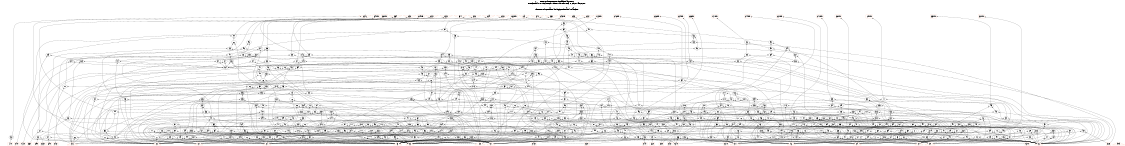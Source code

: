 # Network structure generated by ABC

digraph network {
size = "7.5,10";
center = true;
edge [dir = back];

{
  node [shape = plaintext];
  edge [style = invis];
  LevelTitle1 [label=""];
  LevelTitle2 [label=""];
  Level20 [label = ""];
  Level19 [label = ""];
  Level18 [label = ""];
  Level17 [label = ""];
  Level16 [label = ""];
  Level15 [label = ""];
  Level14 [label = ""];
  Level13 [label = ""];
  Level12 [label = ""];
  Level11 [label = ""];
  Level10 [label = ""];
  Level9 [label = ""];
  Level8 [label = ""];
  Level7 [label = ""];
  Level6 [label = ""];
  Level5 [label = ""];
  Level4 [label = ""];
  Level3 [label = ""];
  Level2 [label = ""];
  Level1 [label = ""];
  Level0 [label = ""];
  LevelTitle1 ->  LevelTitle2 ->  Level20 ->  Level19 ->  Level18 ->  Level17 ->  Level16 ->  Level15 ->  Level14 ->  Level13 ->  Level12 ->  Level11 ->  Level10 ->  Level9 ->  Level8 ->  Level7 ->  Level6 ->  Level5 ->  Level4 ->  Level3 ->  Level2 ->  Level1 ->  Level0;
}

{
  rank = same;
  LevelTitle1;
  title1 [shape=plaintext,
          fontsize=20,
          fontname = "Times-Roman",
          label="Network structure visualized by ABC\nBenchmark \"s1196.bench\". Time was Thu Oct  8 20:27:45 2020. "
         ];
}

{
  rank = same;
  LevelTitle2;
  title2 [shape=plaintext,
          fontsize=18,
          fontname = "Times-Roman",
          label="The network contains 478 logic nodes and 18 latches.\n"
         ];
}

{
  rank = same;
  Level20;
  Node16 [label = "G546", shape = invtriangle, color = coral, fillcolor = coral];
  Node17 [label = "G539", shape = invtriangle, color = coral, fillcolor = coral];
  Node18 [label = "G550", shape = invtriangle, color = coral, fillcolor = coral];
  Node19 [label = "G551", shape = invtriangle, color = coral, fillcolor = coral];
  Node20 [label = "G552", shape = invtriangle, color = coral, fillcolor = coral];
  Node21 [label = "G547", shape = invtriangle, color = coral, fillcolor = coral];
  Node22 [label = "G548", shape = invtriangle, color = coral, fillcolor = coral];
  Node23 [label = "G549", shape = invtriangle, color = coral, fillcolor = coral];
  Node24 [label = "G530", shape = invtriangle, color = coral, fillcolor = coral];
  Node25 [label = "G45", shape = invtriangle, color = coral, fillcolor = coral];
  Node26 [label = "G542", shape = invtriangle, color = coral, fillcolor = coral];
  Node27 [label = "G532", shape = invtriangle, color = coral, fillcolor = coral];
  Node28 [label = "G535", shape = invtriangle, color = coral, fillcolor = coral];
  Node29 [label = "G537", shape = invtriangle, color = coral, fillcolor = coral];
  Node31 [label = "G29L_in", shape = box, color = coral, fillcolor = coral];
  Node34 [label = "G30L_in", shape = box, color = coral, fillcolor = coral];
  Node37 [label = "G31L_in", shape = box, color = coral, fillcolor = coral];
  Node40 [label = "G32L_in", shape = box, color = coral, fillcolor = coral];
  Node43 [label = "G33L_in", shape = box, color = coral, fillcolor = coral];
  Node46 [label = "G34L_in", shape = box, color = coral, fillcolor = coral];
  Node49 [label = "G35L_in", shape = box, color = coral, fillcolor = coral];
  Node52 [label = "G36L_in", shape = box, color = coral, fillcolor = coral];
  Node55 [label = "G37L_in", shape = box, color = coral, fillcolor = coral];
  Node58 [label = "G38L_in", shape = box, color = coral, fillcolor = coral];
  Node61 [label = "G39L_in", shape = box, color = coral, fillcolor = coral];
  Node64 [label = "G40L_in", shape = box, color = coral, fillcolor = coral];
  Node67 [label = "G41L_in", shape = box, color = coral, fillcolor = coral];
  Node70 [label = "G42L_in", shape = box, color = coral, fillcolor = coral];
  Node73 [label = "G43L_in", shape = box, color = coral, fillcolor = coral];
  Node76 [label = "G44L_in", shape = box, color = coral, fillcolor = coral];
  Node79 [label = "G45L_in", shape = box, color = coral, fillcolor = coral];
  Node82 [label = "G46L_in", shape = box, color = coral, fillcolor = coral];
}

{
  rank = same;
  Level19;
  Node466 [label = "466\n", shape = ellipse];
}

{
  rank = same;
  Level18;
  Node424 [label = "424\n", shape = ellipse];
  Node441 [label = "441\n", shape = ellipse];
  Node454 [label = "454\n", shape = ellipse];
}

{
  rank = same;
  Level17;
  Node270 [label = "270\n", shape = ellipse];
  Node423 [label = "423\n", shape = ellipse];
  Node436 [label = "436\n", shape = ellipse];
  Node453 [label = "453\n", shape = ellipse];
}

{
  rank = same;
  Level16;
  Node268 [label = "268\n", shape = ellipse];
  Node298 [label = "298\n", shape = ellipse];
  Node392 [label = "392\n", shape = ellipse];
  Node422 [label = "422\n", shape = ellipse];
  Node435 [label = "435\n", shape = ellipse];
  Node449 [label = "449\n", shape = ellipse];
  Node516 [label = "516\n", shape = ellipse];
}

{
  rank = same;
  Level15;
  Node253 [label = "253\n", shape = ellipse];
  Node296 [label = "296\n", shape = ellipse];
  Node317 [label = "317\n", shape = ellipse];
  Node362 [label = "362\n", shape = ellipse];
  Node390 [label = "390\n", shape = ellipse];
  Node391 [label = "391\n", shape = ellipse];
  Node420 [label = "420\n", shape = ellipse];
  Node428 [label = "428\n", shape = ellipse];
  Node434 [label = "434\n", shape = ellipse];
  Node448 [label = "448\n", shape = ellipse];
}

{
  rank = same;
  Level14;
  Node246 [label = "246\n", shape = ellipse];
  Node252 [label = "252\n", shape = ellipse];
  Node269 [label = "269\n", shape = ellipse];
  Node295 [label = "295\n", shape = ellipse];
  Node297 [label = "297\n", shape = ellipse];
  Node316 [label = "316\n", shape = ellipse];
  Node336 [label = "336\n", shape = ellipse];
  Node345 [label = "345\n", shape = ellipse];
  Node360 [label = "360\n", shape = ellipse];
  Node375 [label = "375\n", shape = ellipse];
  Node387 [label = "387\n", shape = ellipse];
  Node389 [label = "389\n", shape = ellipse];
  Node410 [label = "410\n", shape = ellipse];
  Node413 [label = "413\n", shape = ellipse];
  Node427 [label = "427\n", shape = ellipse];
  Node433 [label = "433\n", shape = ellipse];
  Node445 [label = "445\n", shape = ellipse];
  Node452 [label = "452\n", shape = ellipse];
  Node515 [label = "515\n", shape = ellipse];
  Node544 [label = "544\n", shape = ellipse];
}

{
  rank = same;
  Level13;
  Node245 [label = "245\n", shape = ellipse];
  Node251 [label = "251\n", shape = ellipse];
  Node265 [label = "265\n", shape = ellipse];
  Node283 [label = "283\n", shape = ellipse];
  Node287 [label = "287\n", shape = ellipse];
  Node307 [label = "307\n", shape = ellipse];
  Node335 [label = "335\n", shape = ellipse];
  Node337 [label = "337\n", shape = ellipse];
  Node347 [label = "347\n", shape = ellipse];
  Node361 [label = "361\n", shape = ellipse];
  Node371 [label = "371\n", shape = ellipse];
  Node374 [label = "374\n", shape = ellipse];
  Node386 [label = "386\n", shape = ellipse];
  Node404 [label = "404\n", shape = ellipse];
  Node409 [label = "409\n", shape = ellipse];
  Node412 [label = "412\n", shape = ellipse];
  Node421 [label = "421\n", shape = ellipse];
  Node426 [label = "426\n", shape = ellipse];
  Node431 [label = "431\n", shape = ellipse];
  Node432 [label = "432\n", shape = ellipse];
  Node440 [label = "440\n", shape = ellipse];
  Node444 [label = "444\n", shape = ellipse];
  Node465 [label = "465\n", shape = ellipse];
  Node484 [label = "484\n", shape = ellipse];
  Node489 [label = "489\n", shape = ellipse];
  Node513 [label = "513\n", shape = ellipse];
  Node543 [label = "543\n", shape = ellipse];
}

{
  rank = same;
  Level12;
  Node137 [label = "137\n", shape = ellipse];
  Node191 [label = "191\n", shape = ellipse];
  Node244 [label = "244\n", shape = ellipse];
  Node250 [label = "250\n", shape = ellipse];
  Node264 [label = "264\n", shape = ellipse];
  Node286 [label = "286\n", shape = ellipse];
  Node294 [label = "294\n", shape = ellipse];
  Node306 [label = "306\n", shape = ellipse];
  Node359 [label = "359\n", shape = ellipse];
  Node373 [label = "373\n", shape = ellipse];
  Node406 [label = "406\n", shape = ellipse];
  Node411 [label = "411\n", shape = ellipse];
  Node415 [label = "415\n", shape = ellipse];
  Node419 [label = "419\n", shape = ellipse];
  Node425 [label = "425\n", shape = ellipse];
  Node430 [label = "430\n", shape = ellipse];
  Node447 [label = "447\n", shape = ellipse];
  Node482 [label = "482\n", shape = ellipse];
  Node488 [label = "488\n", shape = ellipse];
  Node542 [label = "542\n", shape = ellipse];
}

{
  rank = same;
  Level11;
  Node136 [label = "136\n", shape = ellipse];
  Node190 [label = "190\n", shape = ellipse];
  Node243 [label = "243\n", shape = ellipse];
  Node248 [label = "248\n", shape = ellipse];
  Node249 [label = "249\n", shape = ellipse];
  Node263 [label = "263\n", shape = ellipse];
  Node285 [label = "285\n", shape = ellipse];
  Node293 [label = "293\n", shape = ellipse];
  Node305 [label = "305\n", shape = ellipse];
  Node372 [label = "372\n", shape = ellipse];
  Node405 [label = "405\n", shape = ellipse];
  Node414 [label = "414\n", shape = ellipse];
  Node487 [label = "487\n", shape = ellipse];
}

{
  rank = same;
  Level10;
  Node128 [label = "128\n", shape = ellipse];
  Node188 [label = "188\n", shape = ellipse];
  Node219 [label = "219\n", shape = ellipse];
  Node241 [label = "241\n", shape = ellipse];
  Node485 [label = "485\n", shape = ellipse];
  Node560 [label = "560\n", shape = ellipse];
}

{
  rank = same;
  Level9;
  Node126 [label = "126\n", shape = ellipse];
  Node153 [label = "153\n", shape = ellipse];
  Node187 [label = "187\n", shape = ellipse];
  Node213 [label = "213\n", shape = ellipse];
  Node240 [label = "240\n", shape = ellipse];
  Node258 [label = "258\n", shape = ellipse];
  Node272 [label = "272\n", shape = ellipse];
  Node315 [label = "315\n", shape = ellipse];
  Node350 [label = "350\n", shape = ellipse];
  Node557 [label = "557\n", shape = ellipse];
}

{
  rank = same;
  Level8;
  Node125 [label = "125\n", shape = ellipse];
  Node127 [label = "127\n", shape = ellipse];
  Node151 [label = "151\n", shape = ellipse];
  Node184 [label = "184\n", shape = ellipse];
  Node186 [label = "186\n", shape = ellipse];
  Node211 [label = "211\n", shape = ellipse];
  Node239 [label = "239\n", shape = ellipse];
  Node256 [label = "256\n", shape = ellipse];
  Node483 [label = "483\n", shape = ellipse];
  Node556 [label = "556\n", shape = ellipse];
}

{
  rank = same;
  Level7;
  Node100 [label = "100\n", shape = ellipse];
  Node119 [label = "119\n", shape = ellipse];
  Node124 [label = "124\n", shape = ellipse];
  Node135 [label = "135\n", shape = ellipse];
  Node149 [label = "149\n", shape = ellipse];
  Node174 [label = "174\n", shape = ellipse];
  Node182 [label = "182\n", shape = ellipse];
  Node202 [label = "202\n", shape = ellipse];
  Node210 [label = "210\n", shape = ellipse];
  Node231 [label = "231\n", shape = ellipse];
  Node255 [label = "255\n", shape = ellipse];
  Node282 [label = "282\n", shape = ellipse];
  Node334 [label = "334\n", shape = ellipse];
  Node358 [label = "358\n", shape = ellipse];
  Node370 [label = "370\n", shape = ellipse];
  Node403 [label = "403\n", shape = ellipse];
  Node464 [label = "464\n", shape = ellipse];
  Node511 [label = "511\n", shape = ellipse];
  Node525 [label = "525\n", shape = ellipse];
  Node535 [label = "535\n", shape = ellipse];
  Node555 [label = "555\n", shape = ellipse];
  Node559 [label = "559\n", shape = ellipse];
}

{
  rank = same;
  Level6;
  Node99 [label = "99\n", shape = ellipse];
  Node118 [label = "118\n", shape = ellipse];
  Node123 [label = "123\n", shape = ellipse];
  Node134 [label = "134\n", shape = ellipse];
  Node148 [label = "148\n", shape = ellipse];
  Node173 [label = "173\n", shape = ellipse];
  Node181 [label = "181\n", shape = ellipse];
  Node201 [label = "201\n", shape = ellipse];
  Node208 [label = "208\n", shape = ellipse];
  Node218 [label = "218\n", shape = ellipse];
  Node230 [label = "230\n", shape = ellipse];
  Node281 [label = "281\n", shape = ellipse];
  Node314 [label = "314\n", shape = ellipse];
  Node333 [label = "333\n", shape = ellipse];
  Node344 [label = "344\n", shape = ellipse];
  Node357 [label = "357\n", shape = ellipse];
  Node369 [label = "369\n", shape = ellipse];
  Node402 [label = "402\n", shape = ellipse];
  Node408 [label = "408\n", shape = ellipse];
  Node418 [label = "418\n", shape = ellipse];
  Node463 [label = "463\n", shape = ellipse];
  Node493 [label = "493\n", shape = ellipse];
  Node509 [label = "509\n", shape = ellipse];
  Node524 [label = "524\n", shape = ellipse];
  Node534 [label = "534\n", shape = ellipse];
  Node541 [label = "541\n", shape = ellipse];
  Node554 [label = "554\n", shape = ellipse];
  Node558 [label = "558\n", shape = ellipse];
}

{
  rank = same;
  Level5;
  Node94 [label = "94\n", shape = ellipse];
  Node116 [label = "116\n", shape = ellipse];
  Node117 [label = "117\n", shape = ellipse];
  Node122 [label = "122\n", shape = ellipse];
  Node133 [label = "133\n", shape = ellipse];
  Node146 [label = "146\n", shape = ellipse];
  Node150 [label = "150\n", shape = ellipse];
  Node172 [label = "172\n", shape = ellipse];
  Node180 [label = "180\n", shape = ellipse];
  Node185 [label = "185\n", shape = ellipse];
  Node198 [label = "198\n", shape = ellipse];
  Node207 [label = "207\n", shape = ellipse];
  Node217 [label = "217\n", shape = ellipse];
  Node229 [label = "229\n", shape = ellipse];
  Node280 [label = "280\n", shape = ellipse];
  Node292 [label = "292\n", shape = ellipse];
  Node304 [label = "304\n", shape = ellipse];
  Node313 [label = "313\n", shape = ellipse];
  Node322 [label = "322\n", shape = ellipse];
  Node332 [label = "332\n", shape = ellipse];
  Node343 [label = "343\n", shape = ellipse];
  Node356 [label = "356\n", shape = ellipse];
  Node368 [label = "368\n", shape = ellipse];
  Node400 [label = "400\n", shape = ellipse];
  Node407 [label = "407\n", shape = ellipse];
  Node417 [label = "417\n", shape = ellipse];
  Node439 [label = "439\n", shape = ellipse];
  Node446 [label = "446\n", shape = ellipse];
  Node462 [label = "462\n", shape = ellipse];
  Node479 [label = "479\n", shape = ellipse];
  Node492 [label = "492\n", shape = ellipse];
  Node496 [label = "496\n", shape = ellipse];
  Node508 [label = "508\n", shape = ellipse];
  Node523 [label = "523\n", shape = ellipse];
  Node532 [label = "532\n", shape = ellipse];
  Node540 [label = "540\n", shape = ellipse];
  Node550 [label = "550\n", shape = ellipse];
}

{
  rank = same;
  Level4;
  Node93 [label = "93\n", shape = ellipse];
  Node107 [label = "107\n", shape = ellipse];
  Node115 [label = "115\n", shape = ellipse];
  Node132 [label = "132\n", shape = ellipse];
  Node142 [label = "142\n", shape = ellipse];
  Node145 [label = "145\n", shape = ellipse];
  Node160 [label = "160\n", shape = ellipse];
  Node164 [label = "164\n", shape = ellipse];
  Node168 [label = "168\n", shape = ellipse];
  Node179 [label = "179\n", shape = ellipse];
  Node196 [label = "196\n", shape = ellipse];
  Node200 [label = "200\n", shape = ellipse];
  Node214 [label = "214\n", shape = ellipse];
  Node225 [label = "225\n", shape = ellipse];
  Node228 [label = "228\n", shape = ellipse];
  Node262 [label = "262\n", shape = ellipse];
  Node279 [label = "279\n", shape = ellipse];
  Node291 [label = "291\n", shape = ellipse];
  Node303 [label = "303\n", shape = ellipse];
  Node312 [label = "312\n", shape = ellipse];
  Node321 [label = "321\n", shape = ellipse];
  Node331 [label = "331\n", shape = ellipse];
  Node342 [label = "342\n", shape = ellipse];
  Node352 [label = "352\n", shape = ellipse];
  Node367 [label = "367\n", shape = ellipse];
  Node385 [label = "385\n", shape = ellipse];
  Node399 [label = "399\n", shape = ellipse];
  Node416 [label = "416\n", shape = ellipse];
  Node437 [label = "437\n", shape = ellipse];
  Node443 [label = "443\n", shape = ellipse];
  Node456 [label = "456\n", shape = ellipse];
  Node461 [label = "461\n", shape = ellipse];
  Node470 [label = "470\n", shape = ellipse];
  Node478 [label = "478\n", shape = ellipse];
  Node495 [label = "495\n", shape = ellipse];
  Node506 [label = "506\n", shape = ellipse];
  Node510 [label = "510\n", shape = ellipse];
  Node522 [label = "522\n", shape = ellipse];
  Node531 [label = "531\n", shape = ellipse];
  Node533 [label = "533\n", shape = ellipse];
  Node536 [label = "536\n", shape = ellipse];
  Node539 [label = "539\n", shape = ellipse];
  Node549 [label = "549\n", shape = ellipse];
}

{
  rank = same;
  Level3;
  Node92 [label = "92\n", shape = ellipse];
  Node98 [label = "98\n", shape = ellipse];
  Node105 [label = "105\n", shape = ellipse];
  Node111 [label = "111\n", shape = ellipse];
  Node114 [label = "114\n", shape = ellipse];
  Node130 [label = "130\n", shape = ellipse];
  Node141 [label = "141\n", shape = ellipse];
  Node144 [label = "144\n", shape = ellipse];
  Node159 [label = "159\n", shape = ellipse];
  Node163 [label = "163\n", shape = ellipse];
  Node167 [label = "167\n", shape = ellipse];
  Node178 [label = "178\n", shape = ellipse];
  Node194 [label = "194\n", shape = ellipse];
  Node195 [label = "195\n", shape = ellipse];
  Node199 [label = "199\n", shape = ellipse];
  Node206 [label = "206\n", shape = ellipse];
  Node209 [label = "209\n", shape = ellipse];
  Node224 [label = "224\n", shape = ellipse];
  Node227 [label = "227\n", shape = ellipse];
  Node234 [label = "234\n", shape = ellipse];
  Node238 [label = "238\n", shape = ellipse];
  Node260 [label = "260\n", shape = ellipse];
  Node278 [label = "278\n", shape = ellipse];
  Node289 [label = "289\n", shape = ellipse];
  Node302 [label = "302\n", shape = ellipse];
  Node308 [label = "308\n", shape = ellipse];
  Node311 [label = "311\n", shape = ellipse];
  Node320 [label = "320\n", shape = ellipse];
  Node324 [label = "324\n", shape = ellipse];
  Node329 [label = "329\n", shape = ellipse];
  Node338 [label = "338\n", shape = ellipse];
  Node341 [label = "341\n", shape = ellipse];
  Node351 [label = "351\n", shape = ellipse];
  Node355 [label = "355\n", shape = ellipse];
  Node366 [label = "366\n", shape = ellipse];
  Node378 [label = "378\n", shape = ellipse];
  Node383 [label = "383\n", shape = ellipse];
  Node384 [label = "384\n", shape = ellipse];
  Node398 [label = "398\n", shape = ellipse];
  Node401 [label = "401\n", shape = ellipse];
  Node429 [label = "429\n", shape = ellipse];
  Node442 [label = "442\n", shape = ellipse];
  Node451 [label = "451\n", shape = ellipse];
  Node455 [label = "455\n", shape = ellipse];
  Node458 [label = "458\n", shape = ellipse];
  Node460 [label = "460\n", shape = ellipse];
  Node469 [label = "469\n", shape = ellipse];
  Node475 [label = "475\n", shape = ellipse];
  Node476 [label = "476\n", shape = ellipse];
  Node477 [label = "477\n", shape = ellipse];
  Node491 [label = "491\n", shape = ellipse];
  Node494 [label = "494\n", shape = ellipse];
  Node501 [label = "501\n", shape = ellipse];
  Node505 [label = "505\n", shape = ellipse];
  Node514 [label = "514\n", shape = ellipse];
  Node518 [label = "518\n", shape = ellipse];
  Node521 [label = "521\n", shape = ellipse];
  Node526 [label = "526\n", shape = ellipse];
  Node530 [label = "530\n", shape = ellipse];
  Node538 [label = "538\n", shape = ellipse];
  Node548 [label = "548\n", shape = ellipse];
}

{
  rank = same;
  Level2;
  Node86 [label = "86\n", shape = ellipse];
  Node89 [label = "89\n", shape = ellipse];
  Node91 [label = "91\n", shape = ellipse];
  Node96 [label = "96\n", shape = ellipse];
  Node103 [label = "103\n", shape = ellipse];
  Node106 [label = "106\n", shape = ellipse];
  Node110 [label = "110\n", shape = ellipse];
  Node113 [label = "113\n", shape = ellipse];
  Node121 [label = "121\n", shape = ellipse];
  Node129 [label = "129\n", shape = ellipse];
  Node131 [label = "131\n", shape = ellipse];
  Node140 [label = "140\n", shape = ellipse];
  Node143 [label = "143\n", shape = ellipse];
  Node155 [label = "155\n", shape = ellipse];
  Node157 [label = "157\n", shape = ellipse];
  Node162 [label = "162\n", shape = ellipse];
  Node166 [label = "166\n", shape = ellipse];
  Node171 [label = "171\n", shape = ellipse];
  Node175 [label = "175\n", shape = ellipse];
  Node177 [label = "177\n", shape = ellipse];
  Node193 [label = "193\n", shape = ellipse];
  Node197 [label = "197\n", shape = ellipse];
  Node205 [label = "205\n", shape = ellipse];
  Node215 [label = "215\n", shape = ellipse];
  Node216 [label = "216\n", shape = ellipse];
  Node220 [label = "220\n", shape = ellipse];
  Node223 [label = "223\n", shape = ellipse];
  Node226 [label = "226\n", shape = ellipse];
  Node233 [label = "233\n", shape = ellipse];
  Node236 [label = "236\n", shape = ellipse];
  Node247 [label = "247\n", shape = ellipse];
  Node257 [label = "257\n", shape = ellipse];
  Node259 [label = "259\n", shape = ellipse];
  Node267 [label = "267\n", shape = ellipse];
  Node274 [label = "274\n", shape = ellipse];
  Node276 [label = "276\n", shape = ellipse];
  Node277 [label = "277\n", shape = ellipse];
  Node284 [label = "284\n", shape = ellipse];
  Node288 [label = "288\n", shape = ellipse];
  Node290 [label = "290\n", shape = ellipse];
  Node300 [label = "300\n", shape = ellipse];
  Node301 [label = "301\n", shape = ellipse];
  Node310 [label = "310\n", shape = ellipse];
  Node318 [label = "318\n", shape = ellipse];
  Node319 [label = "319\n", shape = ellipse];
  Node323 [label = "323\n", shape = ellipse];
  Node325 [label = "325\n", shape = ellipse];
  Node328 [label = "328\n", shape = ellipse];
  Node330 [label = "330\n", shape = ellipse];
  Node339 [label = "339\n", shape = ellipse];
  Node340 [label = "340\n", shape = ellipse];
  Node346 [label = "346\n", shape = ellipse];
  Node349 [label = "349\n", shape = ellipse];
  Node353 [label = "353\n", shape = ellipse];
  Node354 [label = "354\n", shape = ellipse];
  Node364 [label = "364\n", shape = ellipse];
  Node365 [label = "365\n", shape = ellipse];
  Node377 [label = "377\n", shape = ellipse];
  Node380 [label = "380\n", shape = ellipse];
  Node382 [label = "382\n", shape = ellipse];
  Node394 [label = "394\n", shape = ellipse];
  Node396 [label = "396\n", shape = ellipse];
  Node397 [label = "397\n", shape = ellipse];
  Node450 [label = "450\n", shape = ellipse];
  Node457 [label = "457\n", shape = ellipse];
  Node459 [label = "459\n", shape = ellipse];
  Node467 [label = "467\n", shape = ellipse];
  Node468 [label = "468\n", shape = ellipse];
  Node472 [label = "472\n", shape = ellipse];
  Node473 [label = "473\n", shape = ellipse];
  Node481 [label = "481\n", shape = ellipse];
  Node498 [label = "498\n", shape = ellipse];
  Node499 [label = "499\n", shape = ellipse];
  Node500 [label = "500\n", shape = ellipse];
  Node503 [label = "503\n", shape = ellipse];
  Node512 [label = "512\n", shape = ellipse];
  Node517 [label = "517\n", shape = ellipse];
  Node519 [label = "519\n", shape = ellipse];
  Node520 [label = "520\n", shape = ellipse];
  Node527 [label = "527\n", shape = ellipse];
  Node528 [label = "528\n", shape = ellipse];
  Node529 [label = "529\n", shape = ellipse];
  Node547 [label = "547\n", shape = ellipse];
  Node552 [label = "552\n", shape = ellipse];
  Node553 [label = "553\n", shape = ellipse];
}

{
  rank = same;
  Level1;
  Node84 [label = "84\n", shape = ellipse];
  Node85 [label = "85\n", shape = ellipse];
  Node87 [label = "87\n", shape = ellipse];
  Node88 [label = "88\n", shape = ellipse];
  Node90 [label = "90\n", shape = ellipse];
  Node95 [label = "95\n", shape = ellipse];
  Node97 [label = "97\n", shape = ellipse];
  Node101 [label = "101\n", shape = ellipse];
  Node102 [label = "102\n", shape = ellipse];
  Node104 [label = "104\n", shape = ellipse];
  Node108 [label = "108\n", shape = ellipse];
  Node109 [label = "109\n", shape = ellipse];
  Node112 [label = "112\n", shape = ellipse];
  Node120 [label = "120\n", shape = ellipse];
  Node138 [label = "138\n", shape = ellipse];
  Node139 [label = "139\n", shape = ellipse];
  Node147 [label = "147\n", shape = ellipse];
  Node152 [label = "152\n", shape = ellipse];
  Node154 [label = "154\n", shape = ellipse];
  Node156 [label = "156\n", shape = ellipse];
  Node158 [label = "158\n", shape = ellipse];
  Node161 [label = "161\n", shape = ellipse];
  Node165 [label = "165\n", shape = ellipse];
  Node169 [label = "169\n", shape = ellipse];
  Node170 [label = "170\n", shape = ellipse];
  Node176 [label = "176\n", shape = ellipse];
  Node183 [label = "183\n", shape = ellipse];
  Node189 [label = "189\n", shape = ellipse];
  Node192 [label = "192\n", shape = ellipse];
  Node203 [label = "203\n", shape = ellipse];
  Node204 [label = "204\n", shape = ellipse];
  Node212 [label = "212\n", shape = ellipse];
  Node221 [label = "221\n", shape = ellipse];
  Node222 [label = "222\n", shape = ellipse];
  Node232 [label = "232\n", shape = ellipse];
  Node235 [label = "235\n", shape = ellipse];
  Node237 [label = "237\n", shape = ellipse];
  Node242 [label = "242\n", shape = ellipse];
  Node254 [label = "254\n", shape = ellipse];
  Node261 [label = "261\n", shape = ellipse];
  Node266 [label = "266\n", shape = ellipse];
  Node271 [label = "271\n", shape = ellipse];
  Node273 [label = "273\n", shape = ellipse];
  Node275 [label = "275\n", shape = ellipse];
  Node299 [label = "299\n", shape = ellipse];
  Node309 [label = "309\n", shape = ellipse];
  Node326 [label = "326\n", shape = ellipse];
  Node327 [label = "327\n", shape = ellipse];
  Node348 [label = "348\n", shape = ellipse];
  Node363 [label = "363\n", shape = ellipse];
  Node376 [label = "376\n", shape = ellipse];
  Node379 [label = "379\n", shape = ellipse];
  Node381 [label = "381\n", shape = ellipse];
  Node388 [label = "388\n", shape = ellipse];
  Node393 [label = "393\n", shape = ellipse];
  Node395 [label = "395\n", shape = ellipse];
  Node438 [label = "438\n", shape = ellipse];
  Node471 [label = "471\n", shape = ellipse];
  Node474 [label = "474\n", shape = ellipse];
  Node480 [label = "480\n", shape = ellipse];
  Node486 [label = "486\n", shape = ellipse];
  Node490 [label = "490\n", shape = ellipse];
  Node497 [label = "497\n", shape = ellipse];
  Node502 [label = "502\n", shape = ellipse];
  Node504 [label = "504\n", shape = ellipse];
  Node507 [label = "507\n", shape = ellipse];
  Node537 [label = "537\n", shape = ellipse];
  Node545 [label = "545\n", shape = ellipse];
  Node546 [label = "546\n", shape = ellipse];
  Node551 [label = "551\n", shape = ellipse];
  Node561 [label = "561\n", shape = ellipse];
}

{
  rank = same;
  Level0;
  Node1 [label = "clock", shape = triangle, color = coral, fillcolor = coral];
  Node2 [label = "G0", shape = triangle, color = coral, fillcolor = coral];
  Node3 [label = "G1", shape = triangle, color = coral, fillcolor = coral];
  Node4 [label = "G2", shape = triangle, color = coral, fillcolor = coral];
  Node5 [label = "G3", shape = triangle, color = coral, fillcolor = coral];
  Node6 [label = "G4", shape = triangle, color = coral, fillcolor = coral];
  Node7 [label = "G5", shape = triangle, color = coral, fillcolor = coral];
  Node8 [label = "G6", shape = triangle, color = coral, fillcolor = coral];
  Node9 [label = "G7", shape = triangle, color = coral, fillcolor = coral];
  Node10 [label = "G8", shape = triangle, color = coral, fillcolor = coral];
  Node11 [label = "G9", shape = triangle, color = coral, fillcolor = coral];
  Node12 [label = "G10", shape = triangle, color = coral, fillcolor = coral];
  Node13 [label = "G11", shape = triangle, color = coral, fillcolor = coral];
  Node14 [label = "G12", shape = triangle, color = coral, fillcolor = coral];
  Node15 [label = "G13", shape = triangle, color = coral, fillcolor = coral];
  Node32 [label = "G29L", shape = box, color = coral, fillcolor = coral];
  Node35 [label = "G30L", shape = box, color = coral, fillcolor = coral];
  Node38 [label = "G31L", shape = box, color = coral, fillcolor = coral];
  Node41 [label = "G32L", shape = box, color = coral, fillcolor = coral];
  Node44 [label = "G33L", shape = box, color = coral, fillcolor = coral];
  Node47 [label = "G34L", shape = box, color = coral, fillcolor = coral];
  Node50 [label = "G35L", shape = box, color = coral, fillcolor = coral];
  Node53 [label = "G36L", shape = box, color = coral, fillcolor = coral];
  Node56 [label = "G37L", shape = box, color = coral, fillcolor = coral];
  Node59 [label = "G38L", shape = box, color = coral, fillcolor = coral];
  Node62 [label = "G39L", shape = box, color = coral, fillcolor = coral];
  Node65 [label = "G40L", shape = box, color = coral, fillcolor = coral];
  Node68 [label = "G41L", shape = box, color = coral, fillcolor = coral];
  Node71 [label = "G42L", shape = box, color = coral, fillcolor = coral];
  Node74 [label = "G43L", shape = box, color = coral, fillcolor = coral];
  Node77 [label = "G44L", shape = box, color = coral, fillcolor = coral];
  Node80 [label = "G45L", shape = box, color = coral, fillcolor = coral];
  Node83 [label = "G46L", shape = box, color = coral, fillcolor = coral];
}

title1 -> title2 [style = invis];
title2 -> Node16 [style = invis];
title2 -> Node17 [style = invis];
title2 -> Node18 [style = invis];
title2 -> Node19 [style = invis];
title2 -> Node20 [style = invis];
title2 -> Node21 [style = invis];
title2 -> Node22 [style = invis];
title2 -> Node23 [style = invis];
title2 -> Node24 [style = invis];
title2 -> Node25 [style = invis];
title2 -> Node26 [style = invis];
title2 -> Node27 [style = invis];
title2 -> Node28 [style = invis];
title2 -> Node29 [style = invis];
title2 -> Node31 [style = invis];
title2 -> Node34 [style = invis];
title2 -> Node37 [style = invis];
title2 -> Node40 [style = invis];
title2 -> Node43 [style = invis];
title2 -> Node46 [style = invis];
title2 -> Node49 [style = invis];
title2 -> Node52 [style = invis];
title2 -> Node55 [style = invis];
title2 -> Node58 [style = invis];
title2 -> Node61 [style = invis];
title2 -> Node64 [style = invis];
title2 -> Node67 [style = invis];
title2 -> Node70 [style = invis];
title2 -> Node73 [style = invis];
title2 -> Node76 [style = invis];
title2 -> Node79 [style = invis];
title2 -> Node82 [style = invis];
Node16 -> Node17 [style = invis];
Node17 -> Node18 [style = invis];
Node18 -> Node19 [style = invis];
Node19 -> Node20 [style = invis];
Node20 -> Node21 [style = invis];
Node21 -> Node22 [style = invis];
Node22 -> Node23 [style = invis];
Node23 -> Node24 [style = invis];
Node24 -> Node25 [style = invis];
Node25 -> Node26 [style = invis];
Node26 -> Node27 [style = invis];
Node27 -> Node28 [style = invis];
Node28 -> Node29 [style = invis];
Node16 -> Node561 [style = solid];
Node17 -> Node246 [style = solid];
Node18 -> Node270 [style = solid];
Node19 -> Node298 [style = solid];
Node20 -> Node317 [style = solid];
Node21 -> Node336 [style = solid];
Node22 -> Node345 [style = solid];
Node23 -> Node362 [style = solid];
Node24 -> Node375 [style = solid];
Node25 -> Node80 [style = solid];
Node26 -> Node392 [style = solid];
Node27 -> Node424 [style = solid];
Node28 -> Node441 [style = solid];
Node29 -> Node466 [style = solid];
Node31 -> Node470 [style = solid];
Node34 -> Node472 [style = solid];
Node37 -> Node475 [style = solid];
Node40 -> Node479 [style = solid];
Node43 -> Node484 [style = solid];
Node46 -> Node489 [style = solid];
Node49 -> Node493 [style = solid];
Node52 -> Node496 [style = solid];
Node55 -> Node498 [style = solid];
Node58 -> Node499 [style = solid];
Node61 -> Node501 [style = solid];
Node64 -> Node511 [style = solid];
Node67 -> Node516 [style = solid];
Node70 -> Node525 [style = solid];
Node73 -> Node535 [style = solid];
Node76 -> Node541 [style = solid];
Node79 -> Node544 [style = solid];
Node82 -> Node560 [style = solid];
Node84 -> Node9 [style = solid];
Node84 -> Node10 [style = solid];
Node85 -> Node11 [style = solid];
Node85 -> Node12 [style = solid];
Node86 -> Node84 [style = solid];
Node86 -> Node85 [style = solid];
Node87 -> Node10 [style = solid];
Node87 -> Node12 [style = solid];
Node88 -> Node9 [style = solid];
Node88 -> Node11 [style = solid];
Node89 -> Node87 [style = solid];
Node89 -> Node88 [style = solid];
Node90 -> Node9 [style = solid];
Node90 -> Node12 [style = solid];
Node91 -> Node11 [style = solid];
Node91 -> Node90 [style = solid];
Node92 -> Node10 [style = solid];
Node92 -> Node91 [style = solid];
Node93 -> Node89 [style = solid];
Node93 -> Node92 [style = solid];
Node94 -> Node86 [style = solid];
Node94 -> Node93 [style = solid];
Node95 -> Node6 [style = solid];
Node95 -> Node8 [style = solid];
Node96 -> Node5 [style = solid];
Node96 -> Node95 [style = solid];
Node97 -> Node7 [style = solid];
Node97 -> Node13 [style = solid];
Node98 -> Node96 [style = solid];
Node98 -> Node97 [style = solid];
Node99 -> Node4 [style = solid];
Node99 -> Node94 [style = solid];
Node100 -> Node98 [style = solid];
Node100 -> Node99 [style = solid];
Node101 -> Node5 [style = solid];
Node101 -> Node7 [style = solid];
Node102 -> Node11 [style = solid];
Node102 -> Node13 [style = solid];
Node103 -> Node10 [style = solid];
Node103 -> Node102 [style = solid];
Node104 -> Node9 [style = solid];
Node104 -> Node12 [style = solid];
Node105 -> Node103 [style = solid];
Node105 -> Node104 [style = solid];
Node106 -> Node95 [style = solid];
Node106 -> Node101 [style = solid];
Node107 -> Node105 [style = solid];
Node107 -> Node106 [style = solid];
Node108 -> Node6 [style = solid];
Node108 -> Node7 [style = solid];
Node109 -> Node5 [style = solid];
Node109 -> Node13 [style = solid];
Node110 -> Node50 [style = solid];
Node110 -> Node108 [style = solid];
Node111 -> Node109 [style = solid];
Node111 -> Node110 [style = solid];
Node112 -> Node9 [style = solid];
Node112 -> Node13 [style = solid];
Node113 -> Node10 [style = solid];
Node113 -> Node112 [style = solid];
Node114 -> Node85 [style = solid];
Node114 -> Node113 [style = solid];
Node115 -> Node7 [style = solid];
Node115 -> Node114 [style = solid];
Node116 -> Node96 [style = solid];
Node116 -> Node115 [style = solid];
Node117 -> Node107 [style = solid];
Node117 -> Node111 [style = solid];
Node118 -> Node116 [style = solid];
Node118 -> Node117 [style = solid];
Node119 -> Node4 [style = solid];
Node119 -> Node118 [style = solid];
Node120 -> Node8 [style = solid];
Node120 -> Node53 [style = solid];
Node121 -> Node7 [style = solid];
Node121 -> Node95 [style = solid];
Node122 -> Node13 [style = solid];
Node122 -> Node93 [style = solid];
Node123 -> Node121 [style = solid];
Node123 -> Node122 [style = solid];
Node124 -> Node120 [style = solid];
Node124 -> Node123 [style = solid];
Node125 -> Node5 [style = solid];
Node125 -> Node124 [style = solid];
Node126 -> Node4 [style = solid];
Node126 -> Node125 [style = solid];
Node127 -> Node100 [style = solid];
Node127 -> Node119 [style = solid];
Node128 -> Node126 [style = solid];
Node128 -> Node127 [style = solid];
Node129 -> Node35 [style = solid];
Node129 -> Node84 [style = solid];
Node130 -> Node103 [style = solid];
Node130 -> Node104 [style = solid];
Node131 -> Node9 [style = solid];
Node131 -> Node85 [style = solid];
Node132 -> Node129 [style = solid];
Node132 -> Node130 [style = solid];
Node133 -> Node131 [style = solid];
Node133 -> Node132 [style = solid];
Node134 -> Node41 [style = solid];
Node134 -> Node133 [style = solid];
Node135 -> Node15 [style = solid];
Node135 -> Node134 [style = solid];
Node136 -> Node14 [style = solid];
Node136 -> Node128 [style = solid];
Node137 -> Node135 [style = solid];
Node137 -> Node136 [style = solid];
Node138 -> Node7 [style = solid];
Node138 -> Node9 [style = solid];
Node139 -> Node8 [style = solid];
Node139 -> Node11 [style = solid];
Node140 -> Node5 [style = solid];
Node140 -> Node138 [style = solid];
Node141 -> Node87 [style = solid];
Node141 -> Node140 [style = solid];
Node142 -> Node139 [style = solid];
Node142 -> Node141 [style = solid];
Node143 -> Node10 [style = solid];
Node143 -> Node101 [style = solid];
Node144 -> Node56 [style = solid];
Node144 -> Node143 [style = solid];
Node145 -> Node90 [style = solid];
Node145 -> Node144 [style = solid];
Node146 -> Node142 [style = solid];
Node146 -> Node145 [style = solid];
Node147 -> Node2 [style = solid];
Node147 -> Node6 [style = solid];
Node148 -> Node13 [style = solid];
Node148 -> Node146 [style = solid];
Node149 -> Node147 [style = solid];
Node149 -> Node148 [style = solid];
Node150 -> Node2 [style = solid];
Node150 -> Node107 [style = solid];
Node151 -> Node149 [style = solid];
Node151 -> Node150 [style = solid];
Node152 -> Node3 [style = solid];
Node152 -> Node4 [style = solid];
Node153 -> Node151 [style = solid];
Node153 -> Node152 [style = solid];
Node154 -> Node12 [style = solid];
Node154 -> Node13 [style = solid];
Node155 -> Node11 [style = solid];
Node155 -> Node154 [style = solid];
Node156 -> Node8 [style = solid];
Node156 -> Node9 [style = solid];
Node157 -> Node35 [style = solid];
Node157 -> Node156 [style = solid];
Node158 -> Node10 [style = solid];
Node158 -> Node38 [style = solid];
Node159 -> Node155 [style = solid];
Node159 -> Node157 [style = solid];
Node160 -> Node158 [style = solid];
Node160 -> Node159 [style = solid];
Node161 -> Node10 [style = solid];
Node161 -> Node38 [style = solid];
Node162 -> Node87 [style = solid];
Node162 -> Node161 [style = solid];
Node163 -> Node11 [style = solid];
Node163 -> Node162 [style = solid];
Node164 -> Node112 [style = solid];
Node164 -> Node163 [style = solid];
Node165 -> Node10 [style = solid];
Node165 -> Node12 [style = solid];
Node166 -> Node11 [style = solid];
Node166 -> Node165 [style = solid];
Node167 -> Node157 [style = solid];
Node167 -> Node166 [style = solid];
Node168 -> Node161 [style = solid];
Node168 -> Node167 [style = solid];
Node169 -> Node8 [style = solid];
Node169 -> Node35 [style = solid];
Node170 -> Node9 [style = solid];
Node170 -> Node10 [style = solid];
Node171 -> Node11 [style = solid];
Node171 -> Node170 [style = solid];
Node172 -> Node168 [style = solid];
Node172 -> Node169 [style = solid];
Node173 -> Node171 [style = solid];
Node173 -> Node172 [style = solid];
Node174 -> Node13 [style = solid];
Node174 -> Node173 [style = solid];
Node175 -> Node5 [style = solid];
Node175 -> Node147 [style = solid];
Node176 -> Node3 [style = solid];
Node176 -> Node7 [style = solid];
Node177 -> Node6 [style = solid];
Node177 -> Node101 [style = solid];
Node178 -> Node176 [style = solid];
Node178 -> Node177 [style = solid];
Node179 -> Node4 [style = solid];
Node179 -> Node178 [style = solid];
Node180 -> Node5 [style = solid];
Node180 -> Node179 [style = solid];
Node181 -> Node7 [style = solid];
Node181 -> Node180 [style = solid];
Node182 -> Node175 [style = solid];
Node182 -> Node181 [style = solid];
Node183 -> Node6 [style = solid];
Node183 -> Node7 [style = solid];
Node184 -> Node182 [style = solid];
Node184 -> Node183 [style = solid];
Node185 -> Node160 [style = solid];
Node185 -> Node164 [style = solid];
Node186 -> Node174 [style = solid];
Node186 -> Node185 [style = solid];
Node187 -> Node184 [style = solid];
Node187 -> Node186 [style = solid];
Node188 -> Node83 [style = solid];
Node188 -> Node187 [style = solid];
Node189 -> Node14 [style = solid];
Node189 -> Node15 [style = solid];
Node190 -> Node188 [style = solid];
Node190 -> Node189 [style = solid];
Node191 -> Node153 [style = solid];
Node191 -> Node190 [style = solid];
Node192 -> Node3 [style = solid];
Node192 -> Node5 [style = solid];
Node193 -> Node6 [style = solid];
Node193 -> Node192 [style = solid];
Node194 -> Node8 [style = solid];
Node194 -> Node193 [style = solid];
Node195 -> Node3 [style = solid];
Node195 -> Node96 [style = solid];
Node196 -> Node194 [style = solid];
Node196 -> Node195 [style = solid];
Node197 -> Node87 [style = solid];
Node197 -> Node102 [style = solid];
Node198 -> Node196 [style = solid];
Node198 -> Node197 [style = solid];
Node199 -> Node12 [style = solid];
Node199 -> Node103 [style = solid];
Node200 -> Node195 [style = solid];
Node200 -> Node199 [style = solid];
Node201 -> Node198 [style = solid];
Node201 -> Node200 [style = solid];
Node202 -> Node9 [style = solid];
Node202 -> Node201 [style = solid];
Node203 -> Node6 [style = solid];
Node203 -> Node8 [style = solid];
Node204 -> Node3 [style = solid];
Node204 -> Node5 [style = solid];
Node205 -> Node10 [style = solid];
Node205 -> Node203 [style = solid];
Node206 -> Node204 [style = solid];
Node206 -> Node205 [style = solid];
Node207 -> Node10 [style = solid];
Node207 -> Node196 [style = solid];
Node208 -> Node206 [style = solid];
Node208 -> Node207 [style = solid];
Node209 -> Node13 [style = solid];
Node209 -> Node91 [style = solid];
Node210 -> Node208 [style = solid];
Node210 -> Node209 [style = solid];
Node211 -> Node202 [style = solid];
Node211 -> Node210 [style = solid];
Node212 -> Node4 [style = solid];
Node212 -> Node7 [style = solid];
Node213 -> Node211 [style = solid];
Node213 -> Node212 [style = solid];
Node214 -> Node105 [style = solid];
Node214 -> Node114 [style = solid];
Node215 -> Node4 [style = solid];
Node215 -> Node95 [style = solid];
Node216 -> Node3 [style = solid];
Node216 -> Node101 [style = solid];
Node217 -> Node214 [style = solid];
Node217 -> Node215 [style = solid];
Node218 -> Node216 [style = solid];
Node218 -> Node217 [style = solid];
Node219 -> Node213 [style = solid];
Node219 -> Node218 [style = solid];
Node220 -> Node5 [style = solid];
Node220 -> Node183 [style = solid];
Node221 -> Node4 [style = solid];
Node221 -> Node5 [style = solid];
Node222 -> Node4 [style = solid];
Node222 -> Node5 [style = solid];
Node223 -> Node221 [style = solid];
Node223 -> Node222 [style = solid];
Node224 -> Node177 [style = solid];
Node224 -> Node223 [style = solid];
Node225 -> Node8 [style = solid];
Node225 -> Node224 [style = solid];
Node226 -> Node5 [style = solid];
Node226 -> Node95 [style = solid];
Node227 -> Node203 [style = solid];
Node227 -> Node226 [style = solid];
Node228 -> Node7 [style = solid];
Node228 -> Node227 [style = solid];
Node229 -> Node220 [style = solid];
Node229 -> Node225 [style = solid];
Node230 -> Node228 [style = solid];
Node230 -> Node229 [style = solid];
Node231 -> Node3 [style = solid];
Node231 -> Node230 [style = solid];
Node232 -> Node3 [style = solid];
Node232 -> Node6 [style = solid];
Node233 -> Node4 [style = solid];
Node233 -> Node232 [style = solid];
Node234 -> Node8 [style = solid];
Node234 -> Node233 [style = solid];
Node235 -> Node6 [style = solid];
Node235 -> Node8 [style = solid];
Node236 -> Node7 [style = solid];
Node236 -> Node235 [style = solid];
Node237 -> Node3 [style = solid];
Node237 -> Node4 [style = solid];
Node238 -> Node236 [style = solid];
Node238 -> Node237 [style = solid];
Node239 -> Node231 [style = solid];
Node239 -> Node234 [style = solid];
Node240 -> Node238 [style = solid];
Node240 -> Node239 [style = solid];
Node241 -> Node133 [style = solid];
Node241 -> Node240 [style = solid];
Node242 -> Node14 [style = solid];
Node242 -> Node15 [style = solid];
Node243 -> Node241 [style = solid];
Node243 -> Node242 [style = solid];
Node244 -> Node219 [style = solid];
Node244 -> Node243 [style = solid];
Node245 -> Node137 [style = solid];
Node245 -> Node191 [style = solid];
Node246 -> Node244 [style = solid];
Node246 -> Node245 [style = solid];
Node247 -> Node7 [style = solid];
Node247 -> Node232 [style = solid];
Node248 -> Node241 [style = solid];
Node248 -> Node247 [style = solid];
Node249 -> Node232 [style = solid];
Node249 -> Node241 [style = solid];
Node250 -> Node7 [style = solid];
Node250 -> Node249 [style = solid];
Node251 -> Node248 [style = solid];
Node251 -> Node250 [style = solid];
Node252 -> Node4 [style = solid];
Node252 -> Node251 [style = solid];
Node253 -> Node242 [style = solid];
Node253 -> Node252 [style = solid];
Node254 -> Node4 [style = solid];
Node254 -> Node6 [style = solid];
Node255 -> Node14 [style = solid];
Node255 -> Node134 [style = solid];
Node256 -> Node15 [style = solid];
Node256 -> Node255 [style = solid];
Node257 -> Node101 [style = solid];
Node257 -> Node254 [style = solid];
Node258 -> Node256 [style = solid];
Node258 -> Node257 [style = solid];
Node259 -> Node2 [style = solid];
Node259 -> Node232 [style = solid];
Node260 -> Node5 [style = solid];
Node260 -> Node259 [style = solid];
Node261 -> Node2 [style = solid];
Node261 -> Node32 [style = solid];
Node262 -> Node260 [style = solid];
Node262 -> Node261 [style = solid];
Node263 -> Node14 [style = solid];
Node263 -> Node188 [style = solid];
Node264 -> Node15 [style = solid];
Node264 -> Node263 [style = solid];
Node265 -> Node262 [style = solid];
Node265 -> Node264 [style = solid];
Node266 -> Node5 [style = solid];
Node266 -> Node15 [style = solid];
Node267 -> Node44 [style = solid];
Node267 -> Node266 [style = solid];
Node268 -> Node253 [style = solid];
Node268 -> Node258 [style = solid];
Node269 -> Node265 [style = solid];
Node269 -> Node267 [style = solid];
Node270 -> Node268 [style = solid];
Node270 -> Node269 [style = solid];
Node271 -> Node6 [style = solid];
Node271 -> Node62 [style = solid];
Node272 -> Node256 [style = solid];
Node272 -> Node271 [style = solid];
Node273 -> Node2 [style = solid];
Node273 -> Node5 [style = solid];
Node274 -> Node232 [style = solid];
Node274 -> Node273 [style = solid];
Node275 -> Node2 [style = solid];
Node275 -> Node4 [style = solid];
Node276 -> Node3 [style = solid];
Node276 -> Node275 [style = solid];
Node277 -> Node6 [style = solid];
Node277 -> Node275 [style = solid];
Node278 -> Node276 [style = solid];
Node278 -> Node277 [style = solid];
Node279 -> Node5 [style = solid];
Node279 -> Node278 [style = solid];
Node280 -> Node274 [style = solid];
Node280 -> Node279 [style = solid];
Node281 -> Node259 [style = solid];
Node281 -> Node280 [style = solid];
Node282 -> Node7 [style = solid];
Node282 -> Node281 [style = solid];
Node283 -> Node264 [style = solid];
Node283 -> Node282 [style = solid];
Node284 -> Node3 [style = solid];
Node284 -> Node254 [style = solid];
Node285 -> Node241 [style = solid];
Node285 -> Node284 [style = solid];
Node286 -> Node221 [style = solid];
Node286 -> Node249 [style = solid];
Node287 -> Node285 [style = solid];
Node287 -> Node286 [style = solid];
Node288 -> Node8 [style = solid];
Node288 -> Node221 [style = solid];
Node289 -> Node7 [style = solid];
Node289 -> Node288 [style = solid];
Node290 -> Node5 [style = solid];
Node290 -> Node95 [style = solid];
Node291 -> Node183 [style = solid];
Node291 -> Node289 [style = solid];
Node292 -> Node290 [style = solid];
Node292 -> Node291 [style = solid];
Node293 -> Node3 [style = solid];
Node293 -> Node241 [style = solid];
Node294 -> Node292 [style = solid];
Node294 -> Node293 [style = solid];
Node295 -> Node287 [style = solid];
Node295 -> Node294 [style = solid];
Node296 -> Node242 [style = solid];
Node296 -> Node295 [style = solid];
Node297 -> Node272 [style = solid];
Node297 -> Node283 [style = solid];
Node298 -> Node296 [style = solid];
Node298 -> Node297 [style = solid];
Node299 -> Node4 [style = solid];
Node299 -> Node7 [style = solid];
Node300 -> Node95 [style = solid];
Node300 -> Node299 [style = solid];
Node301 -> Node4 [style = solid];
Node301 -> Node232 [style = solid];
Node302 -> Node101 [style = solid];
Node302 -> Node301 [style = solid];
Node303 -> Node8 [style = solid];
Node303 -> Node302 [style = solid];
Node304 -> Node300 [style = solid];
Node304 -> Node303 [style = solid];
Node305 -> Node241 [style = solid];
Node305 -> Node304 [style = solid];
Node306 -> Node242 [style = solid];
Node306 -> Node305 [style = solid];
Node307 -> Node65 [style = solid];
Node307 -> Node264 [style = solid];
Node308 -> Node183 [style = solid];
Node308 -> Node288 [style = solid];
Node309 -> Node6 [style = solid];
Node309 -> Node7 [style = solid];
Node310 -> Node183 [style = solid];
Node310 -> Node309 [style = solid];
Node311 -> Node8 [style = solid];
Node311 -> Node310 [style = solid];
Node312 -> Node290 [style = solid];
Node312 -> Node311 [style = solid];
Node313 -> Node4 [style = solid];
Node313 -> Node312 [style = solid];
Node314 -> Node308 [style = solid];
Node314 -> Node313 [style = solid];
Node315 -> Node256 [style = solid];
Node315 -> Node314 [style = solid];
Node316 -> Node306 [style = solid];
Node316 -> Node307 [style = solid];
Node317 -> Node315 [style = solid];
Node317 -> Node316 [style = solid];
Node318 -> Node9 [style = solid];
Node318 -> Node165 [style = solid];
Node319 -> Node9 [style = solid];
Node319 -> Node165 [style = solid];
Node320 -> Node318 [style = solid];
Node320 -> Node319 [style = solid];
Node321 -> Node11 [style = solid];
Node321 -> Node320 [style = solid];
Node322 -> Node47 [style = solid];
Node322 -> Node321 [style = solid];
Node323 -> Node8 [style = solid];
Node323 -> Node104 [style = solid];
Node324 -> Node11 [style = solid];
Node324 -> Node323 [style = solid];
Node325 -> Node10 [style = solid];
Node325 -> Node102 [style = solid];
Node326 -> Node11 [style = solid];
Node326 -> Node12 [style = solid];
Node327 -> Node12 [style = solid];
Node327 -> Node13 [style = solid];
Node328 -> Node326 [style = solid];
Node328 -> Node327 [style = solid];
Node329 -> Node84 [style = solid];
Node329 -> Node328 [style = solid];
Node330 -> Node84 [style = solid];
Node330 -> Node85 [style = solid];
Node331 -> Node325 [style = solid];
Node331 -> Node329 [style = solid];
Node332 -> Node330 [style = solid];
Node332 -> Node331 [style = solid];
Node333 -> Node8 [style = solid];
Node333 -> Node332 [style = solid];
Node334 -> Node324 [style = solid];
Node334 -> Node333 [style = solid];
Node335 -> Node264 [style = solid];
Node335 -> Node334 [style = solid];
Node336 -> Node322 [style = solid];
Node336 -> Node335 [style = solid];
Node337 -> Node71 [style = solid];
Node337 -> Node264 [style = solid];
Node338 -> Node102 [style = solid];
Node338 -> Node319 [style = solid];
Node339 -> Node11 [style = solid];
Node339 -> Node104 [style = solid];
Node340 -> Node84 [style = solid];
Node340 -> Node85 [style = solid];
Node341 -> Node339 [style = solid];
Node341 -> Node340 [style = solid];
Node342 -> Node13 [style = solid];
Node342 -> Node341 [style = solid];
Node343 -> Node338 [style = solid];
Node343 -> Node342 [style = solid];
Node344 -> Node47 [style = solid];
Node344 -> Node343 [style = solid];
Node345 -> Node337 [style = solid];
Node345 -> Node344 [style = solid];
Node346 -> Node232 [style = solid];
Node346 -> Node273 [style = solid];
Node347 -> Node264 [style = solid];
Node347 -> Node346 [style = solid];
Node348 -> Node5 [style = solid];
Node348 -> Node6 [style = solid];
Node349 -> Node299 [style = solid];
Node349 -> Node348 [style = solid];
Node350 -> Node256 [style = solid];
Node350 -> Node349 [style = solid];
Node351 -> Node221 [style = solid];
Node351 -> Node290 [style = solid];
Node352 -> Node7 [style = solid];
Node352 -> Node351 [style = solid];
Node353 -> Node4 [style = solid];
Node353 -> Node183 [style = solid];
Node354 -> Node7 [style = solid];
Node354 -> Node222 [style = solid];
Node355 -> Node6 [style = solid];
Node355 -> Node354 [style = solid];
Node356 -> Node352 [style = solid];
Node356 -> Node353 [style = solid];
Node357 -> Node355 [style = solid];
Node357 -> Node356 [style = solid];
Node358 -> Node242 [style = solid];
Node358 -> Node357 [style = solid];
Node359 -> Node293 [style = solid];
Node359 -> Node358 [style = solid];
Node360 -> Node347 [style = solid];
Node360 -> Node350 [style = solid];
Node361 -> Node267 [style = solid];
Node361 -> Node359 [style = solid];
Node362 -> Node360 [style = solid];
Node362 -> Node361 [style = solid];
Node363 -> Node2 [style = solid];
Node363 -> Node3 [style = solid];
Node364 -> Node7 [style = solid];
Node364 -> Node192 [style = solid];
Node365 -> Node6 [style = solid];
Node365 -> Node101 [style = solid];
Node366 -> Node364 [style = solid];
Node366 -> Node365 [style = solid];
Node367 -> Node178 [style = solid];
Node367 -> Node366 [style = solid];
Node368 -> Node2 [style = solid];
Node368 -> Node367 [style = solid];
Node369 -> Node363 [style = solid];
Node369 -> Node368 [style = solid];
Node370 -> Node4 [style = solid];
Node370 -> Node369 [style = solid];
Node371 -> Node264 [style = solid];
Node371 -> Node370 [style = solid];
Node372 -> Node128 [style = solid];
Node372 -> Node135 [style = solid];
Node373 -> Node14 [style = solid];
Node373 -> Node372 [style = solid];
Node374 -> Node125 [style = solid];
Node374 -> Node373 [style = solid];
Node375 -> Node371 [style = solid];
Node375 -> Node374 [style = solid];
Node376 -> Node10 [style = solid];
Node376 -> Node11 [style = solid];
Node377 -> Node104 [style = solid];
Node377 -> Node376 [style = solid];
Node378 -> Node47 [style = solid];
Node378 -> Node377 [style = solid];
Node379 -> Node9 [style = solid];
Node379 -> Node11 [style = solid];
Node380 -> Node165 [style = solid];
Node380 -> Node379 [style = solid];
Node381 -> Node9 [style = solid];
Node381 -> Node10 [style = solid];
Node382 -> Node12 [style = solid];
Node382 -> Node381 [style = solid];
Node383 -> Node11 [style = solid];
Node383 -> Node382 [style = solid];
Node384 -> Node197 [style = solid];
Node384 -> Node380 [style = solid];
Node385 -> Node383 [style = solid];
Node385 -> Node384 [style = solid];
Node386 -> Node8 [style = solid];
Node386 -> Node264 [style = solid];
Node387 -> Node385 [style = solid];
Node387 -> Node386 [style = solid];
Node388 -> Node10 [style = solid];
Node388 -> Node47 [style = solid];
Node389 -> Node386 [style = solid];
Node389 -> Node388 [style = solid];
Node390 -> Node131 [style = solid];
Node390 -> Node389 [style = solid];
Node391 -> Node378 [style = solid];
Node391 -> Node387 [style = solid];
Node392 -> Node390 [style = solid];
Node392 -> Node391 [style = solid];
Node393 -> Node3 [style = solid];
Node393 -> Node4 [style = solid];
Node394 -> Node5 [style = solid];
Node394 -> Node393 [style = solid];
Node395 -> Node5 [style = solid];
Node395 -> Node7 [style = solid];
Node396 -> Node4 [style = solid];
Node396 -> Node192 [style = solid];
Node397 -> Node4 [style = solid];
Node397 -> Node101 [style = solid];
Node398 -> Node395 [style = solid];
Node398 -> Node396 [style = solid];
Node399 -> Node397 [style = solid];
Node399 -> Node398 [style = solid];
Node400 -> Node6 [style = solid];
Node400 -> Node399 [style = solid];
Node401 -> Node193 [style = solid];
Node401 -> Node394 [style = solid];
Node402 -> Node400 [style = solid];
Node402 -> Node401 [style = solid];
Node403 -> Node2 [style = solid];
Node403 -> Node402 [style = solid];
Node404 -> Node264 [style = solid];
Node404 -> Node403 [style = solid];
Node405 -> Node15 [style = solid];
Node405 -> Node219 [style = solid];
Node406 -> Node372 [style = solid];
Node406 -> Node405 [style = solid];
Node407 -> Node6 [style = solid];
Node407 -> Node93 [style = solid];
Node408 -> Node115 [style = solid];
Node408 -> Node407 [style = solid];
Node409 -> Node406 [style = solid];
Node409 -> Node408 [style = solid];
Node410 -> Node8 [style = solid];
Node410 -> Node409 [style = solid];
Node411 -> Node96 [style = solid];
Node411 -> Node372 [style = solid];
Node412 -> Node405 [style = solid];
Node412 -> Node411 [style = solid];
Node413 -> Node197 [style = solid];
Node413 -> Node412 [style = solid];
Node414 -> Node15 [style = solid];
Node414 -> Node241 [style = solid];
Node415 -> Node74 [style = solid];
Node415 -> Node414 [style = solid];
Node416 -> Node121 [style = solid];
Node416 -> Node209 [style = solid];
Node417 -> Node203 [style = solid];
Node417 -> Node416 [style = solid];
Node418 -> Node5 [style = solid];
Node418 -> Node417 [style = solid];
Node419 -> Node372 [style = solid];
Node419 -> Node418 [style = solid];
Node420 -> Node410 [style = solid];
Node420 -> Node413 [style = solid];
Node421 -> Node415 [style = solid];
Node421 -> Node419 [style = solid];
Node422 -> Node420 [style = solid];
Node422 -> Node421 [style = solid];
Node423 -> Node14 [style = solid];
Node423 -> Node422 [style = solid];
Node424 -> Node404 [style = solid];
Node424 -> Node423 [style = solid];
Node425 -> Node153 [style = solid];
Node425 -> Node190 [style = solid];
Node426 -> Node216 [style = solid];
Node426 -> Node425 [style = solid];
Node427 -> Node56 [style = solid];
Node427 -> Node426 [style = solid];
Node428 -> Node59 [style = solid];
Node428 -> Node427 [style = solid];
Node429 -> Node85 [style = solid];
Node429 -> Node91 [style = solid];
Node430 -> Node183 [style = solid];
Node430 -> Node405 [style = solid];
Node431 -> Node429 [style = solid];
Node431 -> Node430 [style = solid];
Node432 -> Node406 [style = solid];
Node432 -> Node407 [style = solid];
Node433 -> Node431 [style = solid];
Node433 -> Node432 [style = solid];
Node434 -> Node14 [style = solid];
Node434 -> Node433 [style = solid];
Node435 -> Node8 [style = solid];
Node435 -> Node434 [style = solid];
Node436 -> Node428 [style = solid];
Node436 -> Node435 [style = solid];
Node437 -> Node98 [style = solid];
Node437 -> Node429 [style = solid];
Node438 -> Node5 [style = solid];
Node438 -> Node77 [style = solid];
Node439 -> Node437 [style = solid];
Node439 -> Node438 [style = solid];
Node440 -> Node373 [style = solid];
Node440 -> Node439 [style = solid];
Node441 -> Node436 [style = solid];
Node441 -> Node440 [style = solid];
Node442 -> Node8 [style = solid];
Node442 -> Node91 [style = solid];
Node443 -> Node101 [style = solid];
Node443 -> Node442 [style = solid];
Node444 -> Node10 [style = solid];
Node444 -> Node406 [style = solid];
Node445 -> Node443 [style = solid];
Node445 -> Node444 [style = solid];
Node446 -> Node93 [style = solid];
Node446 -> Node96 [style = solid];
Node447 -> Node405 [style = solid];
Node447 -> Node446 [style = solid];
Node448 -> Node445 [style = solid];
Node448 -> Node447 [style = solid];
Node449 -> Node14 [style = solid];
Node449 -> Node448 [style = solid];
Node450 -> Node59 [style = solid];
Node450 -> Node139 [style = solid];
Node451 -> Node104 [style = solid];
Node451 -> Node450 [style = solid];
Node452 -> Node426 [style = solid];
Node452 -> Node451 [style = solid];
Node453 -> Node449 [style = solid];
Node453 -> Node452 [style = solid];
Node454 -> Node4 [style = solid];
Node454 -> Node453 [style = solid];
Node455 -> Node103 [style = solid];
Node455 -> Node183 [style = solid];
Node456 -> Node323 [style = solid];
Node456 -> Node455 [style = solid];
Node457 -> Node7 [style = solid];
Node457 -> Node203 [style = solid];
Node458 -> Node154 [style = solid];
Node458 -> Node457 [style = solid];
Node459 -> Node12 [style = solid];
Node459 -> Node102 [style = solid];
Node460 -> Node121 [style = solid];
Node460 -> Node459 [style = solid];
Node461 -> Node458 [style = solid];
Node461 -> Node460 [style = solid];
Node462 -> Node170 [style = solid];
Node462 -> Node461 [style = solid];
Node463 -> Node456 [style = solid];
Node463 -> Node462 [style = solid];
Node464 -> Node446 [style = solid];
Node464 -> Node463 [style = solid];
Node465 -> Node373 [style = solid];
Node465 -> Node464 [style = solid];
Node466 -> Node454 [style = solid];
Node466 -> Node465 [style = solid];
Node467 -> Node183 [style = solid];
Node467 -> Node221 [style = solid];
Node468 -> Node309 [style = solid];
Node468 -> Node348 [style = solid];
Node469 -> Node237 [style = solid];
Node469 -> Node468 [style = solid];
Node470 -> Node467 [style = solid];
Node470 -> Node469 [style = solid];
Node471 -> Node11 [style = solid];
Node471 -> Node13 [style = solid];
Node472 -> Node12 [style = solid];
Node472 -> Node471 [style = solid];
Node473 -> Node12 [style = solid];
Node473 -> Node102 [style = solid];
Node474 -> Node9 [style = solid];
Node474 -> Node13 [style = solid];
Node475 -> Node473 [style = solid];
Node475 -> Node474 [style = solid];
Node476 -> Node96 [style = solid];
Node476 -> Node299 [style = solid];
Node477 -> Node221 [style = solid];
Node477 -> Node236 [style = solid];
Node478 -> Node476 [style = solid];
Node478 -> Node477 [style = solid];
Node479 -> Node353 [style = solid];
Node479 -> Node478 [style = solid];
Node480 -> Node3 [style = solid];
Node480 -> Node6 [style = solid];
Node481 -> Node2 [style = solid];
Node481 -> Node480 [style = solid];
Node482 -> Node263 [style = solid];
Node482 -> Node481 [style = solid];
Node483 -> Node255 [style = solid];
Node483 -> Node353 [style = solid];
Node484 -> Node482 [style = solid];
Node484 -> Node483 [style = solid];
Node485 -> Node15 [style = solid];
Node485 -> Node240 [style = solid];
Node486 -> Node15 [style = solid];
Node486 -> Node41 [style = solid];
Node487 -> Node485 [style = solid];
Node487 -> Node486 [style = solid];
Node488 -> Node14 [style = solid];
Node488 -> Node487 [style = solid];
Node489 -> Node133 [style = solid];
Node489 -> Node488 [style = solid];
Node490 -> Node8 [style = solid];
Node490 -> Node10 [style = solid];
Node491 -> Node91 [style = solid];
Node491 -> Node490 [style = solid];
Node492 -> Node8 [style = solid];
Node492 -> Node93 [style = solid];
Node493 -> Node491 [style = solid];
Node493 -> Node492 [style = solid];
Node494 -> Node12 [style = solid];
Node494 -> Node113 [style = solid];
Node495 -> Node105 [style = solid];
Node495 -> Node494 [style = solid];
Node496 -> Node7 [style = solid];
Node496 -> Node495 [style = solid];
Node497 -> Node8 [style = solid];
Node497 -> Node11 [style = solid];
Node498 -> Node139 [style = solid];
Node498 -> Node497 [style = solid];
Node499 -> Node90 [style = solid];
Node499 -> Node147 [style = solid];
Node500 -> Node4 [style = solid];
Node500 -> Node101 [style = solid];
Node501 -> Node397 [style = solid];
Node501 -> Node500 [style = solid];
Node502 -> Node8 [style = solid];
Node502 -> Node11 [style = solid];
Node503 -> Node13 [style = solid];
Node503 -> Node502 [style = solid];
Node504 -> Node8 [style = solid];
Node504 -> Node35 [style = solid];
Node505 -> Node503 [style = solid];
Node505 -> Node504 [style = solid];
Node506 -> Node9 [style = solid];
Node506 -> Node505 [style = solid];
Node507 -> Node8 [style = solid];
Node507 -> Node38 [style = solid];
Node508 -> Node506 [style = solid];
Node508 -> Node507 [style = solid];
Node509 -> Node10 [style = solid];
Node509 -> Node508 [style = solid];
Node510 -> Node8 [style = solid];
Node510 -> Node199 [style = solid];
Node511 -> Node509 [style = solid];
Node511 -> Node510 [style = solid];
Node512 -> Node104 [style = solid];
Node512 -> Node502 [style = solid];
Node513 -> Node264 [style = solid];
Node513 -> Node512 [style = solid];
Node514 -> Node47 [style = solid];
Node514 -> Node380 [style = solid];
Node515 -> Node513 [style = solid];
Node515 -> Node514 [style = solid];
Node516 -> Node390 [style = solid];
Node516 -> Node515 [style = solid];
Node517 -> Node8 [style = solid];
Node517 -> Node104 [style = solid];
Node518 -> Node102 [style = solid];
Node518 -> Node517 [style = solid];
Node519 -> Node85 [style = solid];
Node519 -> Node156 [style = solid];
Node520 -> Node8 [style = solid];
Node520 -> Node165 [style = solid];
Node521 -> Node381 [style = solid];
Node521 -> Node520 [style = solid];
Node522 -> Node11 [style = solid];
Node522 -> Node521 [style = solid];
Node523 -> Node519 [style = solid];
Node523 -> Node522 [style = solid];
Node524 -> Node13 [style = solid];
Node524 -> Node523 [style = solid];
Node525 -> Node518 [style = solid];
Node525 -> Node524 [style = solid];
Node526 -> Node3 [style = solid];
Node526 -> Node288 [style = solid];
Node527 -> Node8 [style = solid];
Node527 -> Node254 [style = solid];
Node528 -> Node8 [style = solid];
Node528 -> Node183 [style = solid];
Node529 -> Node7 [style = solid];
Node529 -> Node95 [style = solid];
Node530 -> Node527 [style = solid];
Node530 -> Node528 [style = solid];
Node531 -> Node529 [style = solid];
Node531 -> Node530 [style = solid];
Node532 -> Node192 [style = solid];
Node532 -> Node531 [style = solid];
Node533 -> Node5 [style = solid];
Node533 -> Node238 [style = solid];
Node534 -> Node526 [style = solid];
Node534 -> Node532 [style = solid];
Node535 -> Node533 [style = solid];
Node535 -> Node534 [style = solid];
Node536 -> Node105 [style = solid];
Node536 -> Node457 [style = solid];
Node537 -> Node7 [style = solid];
Node537 -> Node8 [style = solid];
Node538 -> Node155 [style = solid];
Node538 -> Node537 [style = solid];
Node539 -> Node460 [style = solid];
Node539 -> Node538 [style = solid];
Node540 -> Node170 [style = solid];
Node540 -> Node539 [style = solid];
Node541 -> Node536 [style = solid];
Node541 -> Node540 [style = solid];
Node542 -> Node219 [style = solid];
Node542 -> Node243 [style = solid];
Node543 -> Node373 [style = solid];
Node543 -> Node425 [style = solid];
Node544 -> Node542 [style = solid];
Node544 -> Node543 [style = solid];
Node545 -> Node2 [style = solid];
Node545 -> Node6 [style = solid];
Node546 -> Node2 [style = solid];
Node546 -> Node5 [style = solid];
Node547 -> Node204 [style = solid];
Node547 -> Node545 [style = solid];
Node548 -> Node546 [style = solid];
Node548 -> Node547 [style = solid];
Node549 -> Node4 [style = solid];
Node549 -> Node178 [style = solid];
Node550 -> Node548 [style = solid];
Node550 -> Node549 [style = solid];
Node551 -> Node8 [style = solid];
Node551 -> Node9 [style = solid];
Node552 -> Node12 [style = solid];
Node552 -> Node169 [style = solid];
Node553 -> Node183 [style = solid];
Node553 -> Node221 [style = solid];
Node554 -> Node180 [style = solid];
Node554 -> Node183 [style = solid];
Node555 -> Node553 [style = solid];
Node555 -> Node554 [style = solid];
Node556 -> Node2 [style = solid];
Node556 -> Node555 [style = solid];
Node557 -> Node3 [style = solid];
Node557 -> Node556 [style = solid];
Node558 -> Node550 [style = solid];
Node558 -> Node551 [style = solid];
Node559 -> Node552 [style = solid];
Node559 -> Node558 [style = solid];
Node560 -> Node557 [style = solid];
Node560 -> Node559 [style = solid];
Node561 -> Node68 [style = solid];
}


